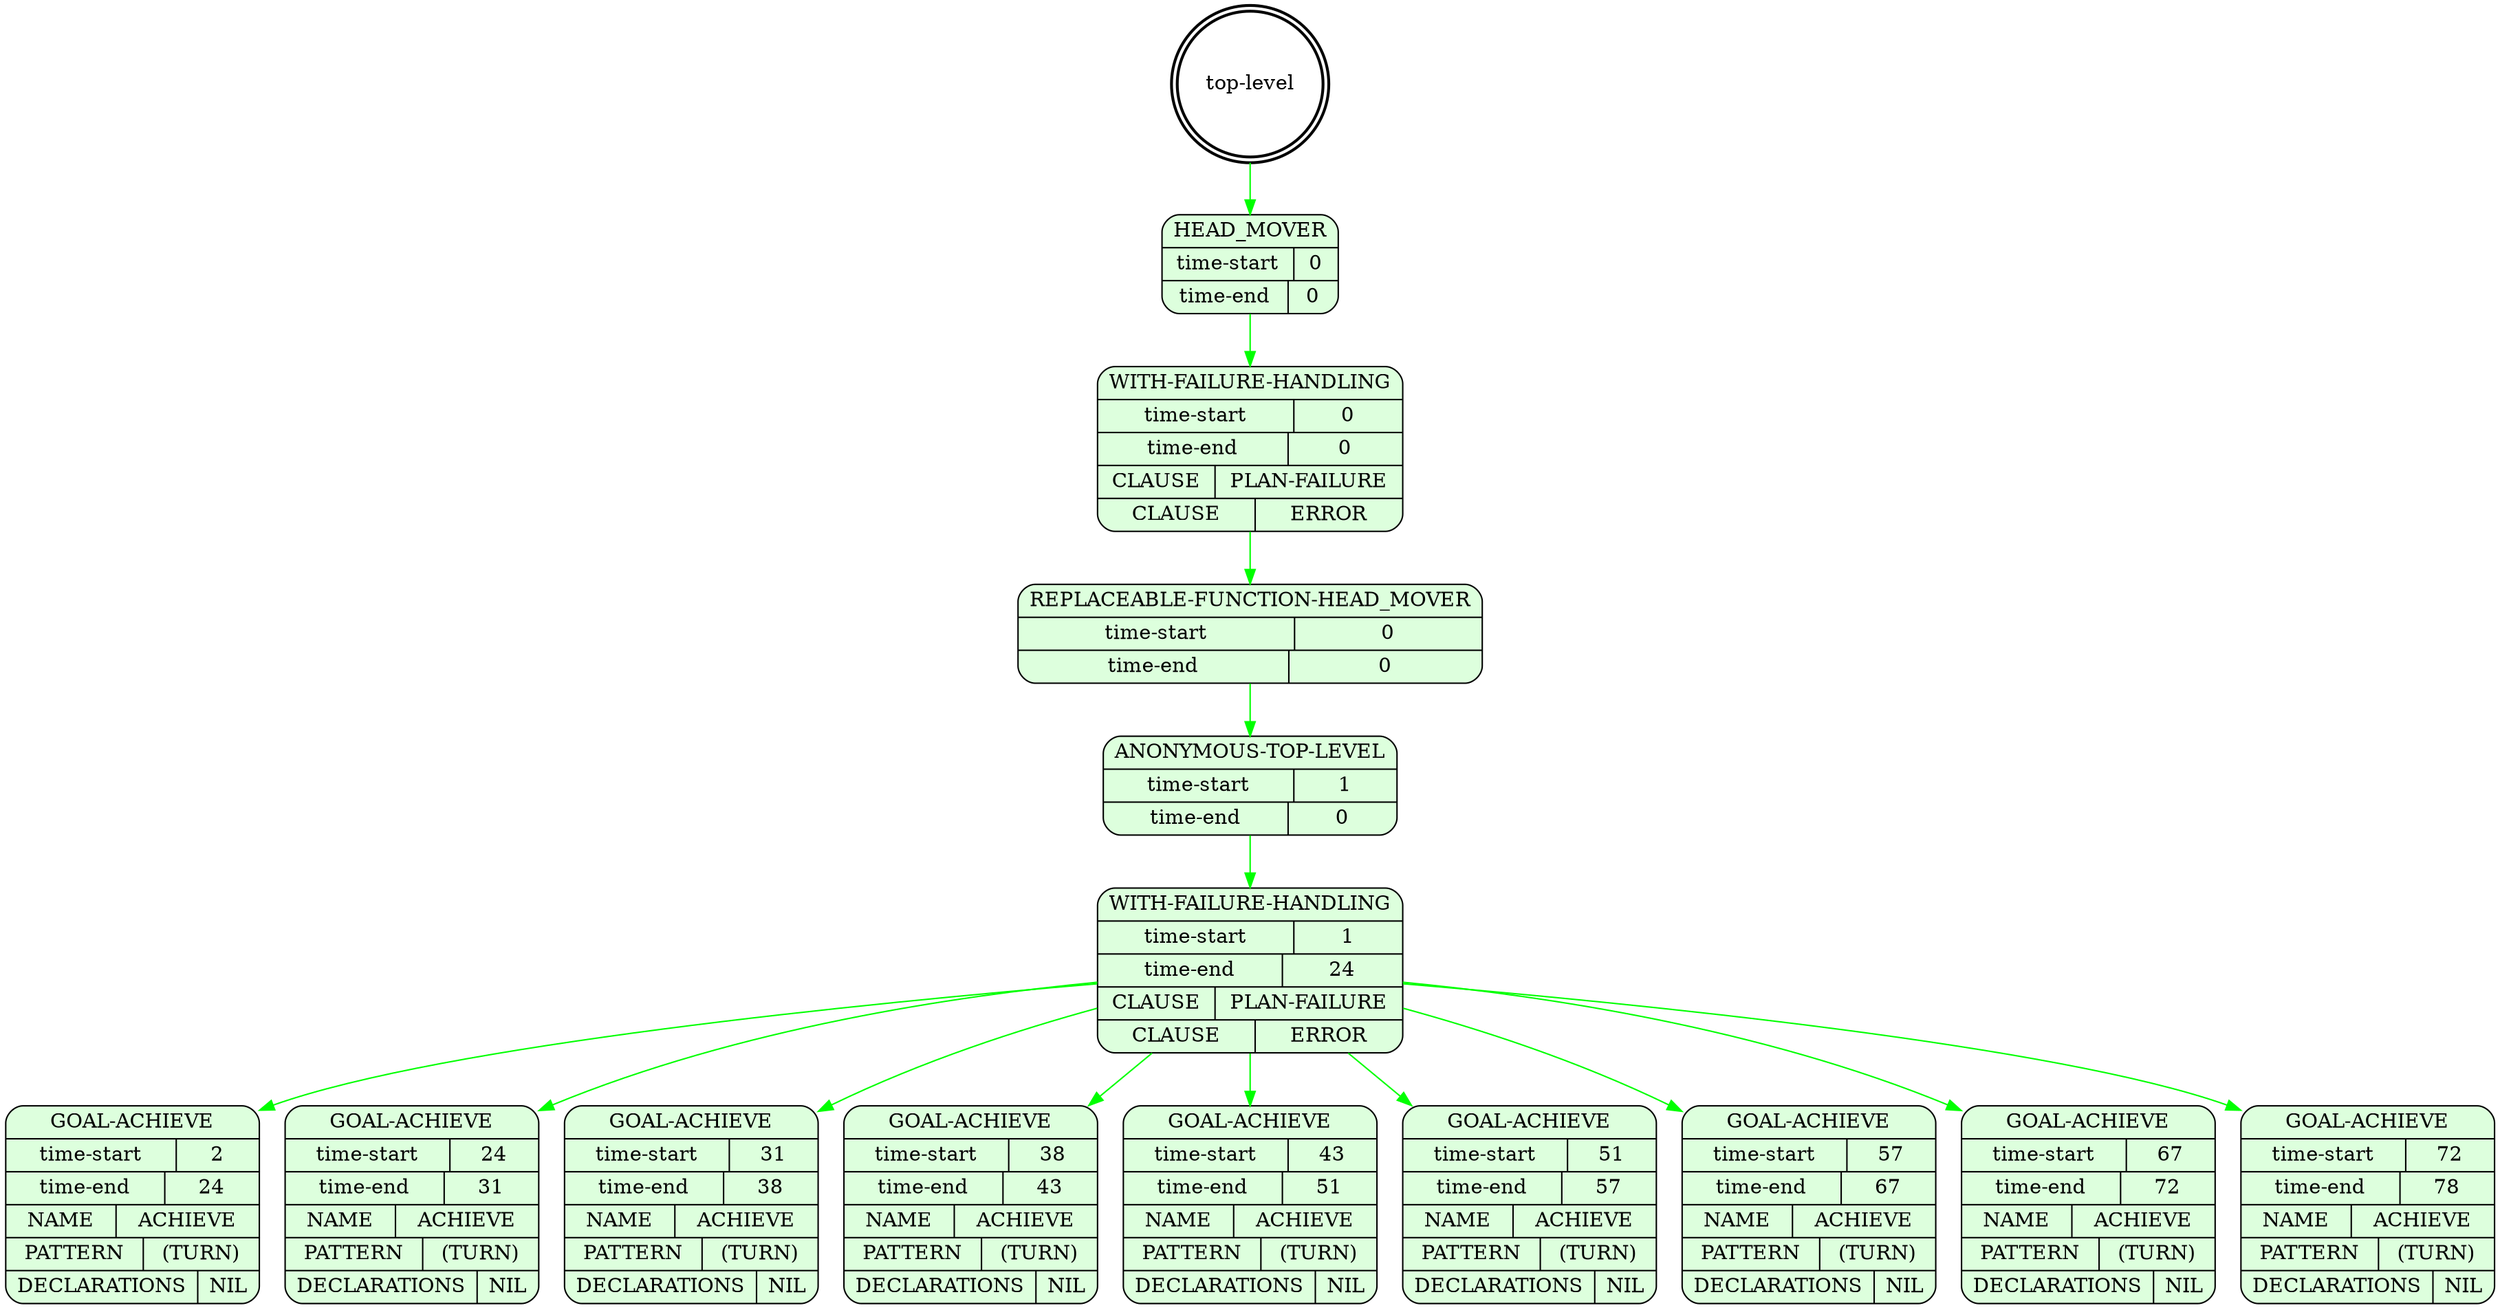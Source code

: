 digraph plangraph_MXtjto1V0EhO4Vyr {
  node_I4d3eTqU9PgNUOcJ [shape=doublecircle, style=bold, label="top-level"];

  node_gyRJf53elipIVrFF [shape=Mrecord, style=filled, fillcolor="#ddffdd", label="{HEAD_MOVER|{time-start | 0}|{time-end | 0}}"];
  edge [color="green", label=""];
  node_I4d3eTqU9PgNUOcJ -> node_gyRJf53elipIVrFF;

  node_xKlQLDLtEQp0FyJK [shape=Mrecord, style=filled, fillcolor="#ddffdd", label="{WITH-FAILURE-HANDLING|{time-start | 0}|{time-end | 0}|{CLAUSE | PLAN-FAILURE}|{CLAUSE | ERROR}}"];
  edge [color="green", label=""];
  node_gyRJf53elipIVrFF -> node_xKlQLDLtEQp0FyJK;

  node_ijMN5dVZteaVBR8D [shape=Mrecord, style=filled, fillcolor="#ddffdd", label="{REPLACEABLE-FUNCTION-HEAD_MOVER|{time-start | 0}|{time-end | 0}}"];
  edge [color="green", label=""];
  node_xKlQLDLtEQp0FyJK -> node_ijMN5dVZteaVBR8D;

  node_NCZaxK4Suy30Dxif [shape=Mrecord, style=filled, fillcolor="#ddffdd", label="{ANONYMOUS-TOP-LEVEL|{time-start | 1}|{time-end | 0}}"];
  edge [color="green", label=""];
  node_ijMN5dVZteaVBR8D -> node_NCZaxK4Suy30Dxif;

  node_lqfSI0uPCEAfafcB [shape=Mrecord, style=filled, fillcolor="#ddffdd", label="{WITH-FAILURE-HANDLING|{time-start | 1}|{time-end | 24}|{CLAUSE | PLAN-FAILURE}|{CLAUSE | ERROR}}"];
  edge [color="green", label=""];
  node_NCZaxK4Suy30Dxif -> node_lqfSI0uPCEAfafcB;

  node_Zx6NnsvmvjTJh3LF [shape=Mrecord, style=filled, fillcolor="#ddffdd", label="{GOAL-ACHIEVE|{time-start | 2}|{time-end | 24}|{NAME | ACHIEVE}|{PATTERN | (TURN)}|{DECLARATIONS | NIL}}"];
  edge [color="green", label=""];
  node_lqfSI0uPCEAfafcB -> node_Zx6NnsvmvjTJh3LF;

  node_6h8K6ktNN8VbiRVn [shape=Mrecord, style=filled, fillcolor="#ddffdd", label="{GOAL-ACHIEVE|{time-start | 24}|{time-end | 31}|{NAME | ACHIEVE}|{PATTERN | (TURN)}|{DECLARATIONS | NIL}}"];
  edge [color="green", label=""];
  node_lqfSI0uPCEAfafcB -> node_6h8K6ktNN8VbiRVn;

  node_asJPgXPgJhrUp2ZF [shape=Mrecord, style=filled, fillcolor="#ddffdd", label="{GOAL-ACHIEVE|{time-start | 31}|{time-end | 38}|{NAME | ACHIEVE}|{PATTERN | (TURN)}|{DECLARATIONS | NIL}}"];
  edge [color="green", label=""];
  node_lqfSI0uPCEAfafcB -> node_asJPgXPgJhrUp2ZF;

  node_02a0wULHCbIdJ0Wj [shape=Mrecord, style=filled, fillcolor="#ddffdd", label="{GOAL-ACHIEVE|{time-start | 38}|{time-end | 43}|{NAME | ACHIEVE}|{PATTERN | (TURN)}|{DECLARATIONS | NIL}}"];
  edge [color="green", label=""];
  node_lqfSI0uPCEAfafcB -> node_02a0wULHCbIdJ0Wj;

  node_jYlIITKfDUBWI1aW [shape=Mrecord, style=filled, fillcolor="#ddffdd", label="{GOAL-ACHIEVE|{time-start | 43}|{time-end | 51}|{NAME | ACHIEVE}|{PATTERN | (TURN)}|{DECLARATIONS | NIL}}"];
  edge [color="green", label=""];
  node_lqfSI0uPCEAfafcB -> node_jYlIITKfDUBWI1aW;

  node_OthQvQTAkjpNWeBk [shape=Mrecord, style=filled, fillcolor="#ddffdd", label="{GOAL-ACHIEVE|{time-start | 51}|{time-end | 57}|{NAME | ACHIEVE}|{PATTERN | (TURN)}|{DECLARATIONS | NIL}}"];
  edge [color="green", label=""];
  node_lqfSI0uPCEAfafcB -> node_OthQvQTAkjpNWeBk;

  node_CMvImQlhiSCKWO5c [shape=Mrecord, style=filled, fillcolor="#ddffdd", label="{GOAL-ACHIEVE|{time-start | 57}|{time-end | 67}|{NAME | ACHIEVE}|{PATTERN | (TURN)}|{DECLARATIONS | NIL}}"];
  edge [color="green", label=""];
  node_lqfSI0uPCEAfafcB -> node_CMvImQlhiSCKWO5c;

  node_gHzAggfFy8K9z29Z [shape=Mrecord, style=filled, fillcolor="#ddffdd", label="{GOAL-ACHIEVE|{time-start | 67}|{time-end | 72}|{NAME | ACHIEVE}|{PATTERN | (TURN)}|{DECLARATIONS | NIL}}"];
  edge [color="green", label=""];
  node_lqfSI0uPCEAfafcB -> node_gHzAggfFy8K9z29Z;

  node_YZauYE9ipUjOZkcJ [shape=Mrecord, style=filled, fillcolor="#ddffdd", label="{GOAL-ACHIEVE|{time-start | 72}|{time-end | 78}|{NAME | ACHIEVE}|{PATTERN | (TURN)}|{DECLARATIONS | NIL}}"];
  edge [color="green", label=""];
  node_lqfSI0uPCEAfafcB -> node_YZauYE9ipUjOZkcJ;
}
